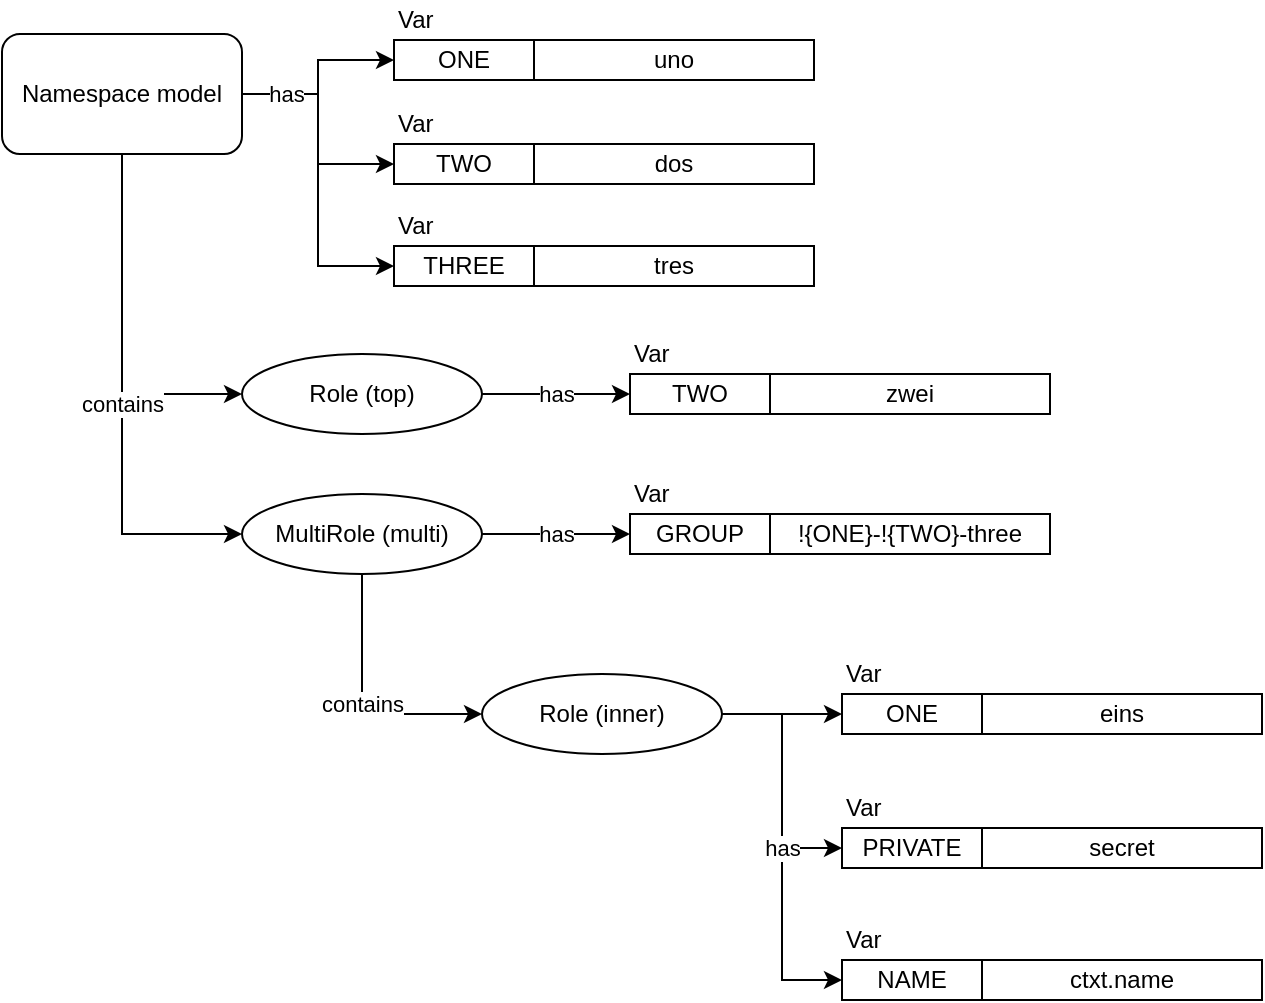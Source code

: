 <mxfile version="13.0.3" type="device"><diagram id="QWgTjLgMrOoPiY53GQrO" name="Page-1"><mxGraphModel dx="668" dy="969" grid="1" gridSize="10" guides="1" tooltips="1" connect="1" arrows="1" fold="1" page="1" pageScale="1" pageWidth="827" pageHeight="1169" math="0" shadow="0"><root><mxCell id="0"/><mxCell id="1" parent="0"/><mxCell id="QtQdYbE3i8iFML10XF8t-19" style="edgeStyle=orthogonalEdgeStyle;rounded=0;orthogonalLoop=1;jettySize=auto;html=1;entryX=0;entryY=0.5;entryDx=0;entryDy=0;" parent="1" source="QtQdYbE3i8iFML10XF8t-2" target="QtQdYbE3i8iFML10XF8t-4" edge="1"><mxGeometry relative="1" as="geometry"/></mxCell><mxCell id="QtQdYbE3i8iFML10XF8t-20" style="edgeStyle=orthogonalEdgeStyle;rounded=0;orthogonalLoop=1;jettySize=auto;html=1;entryX=0;entryY=0.5;entryDx=0;entryDy=0;" parent="1" source="QtQdYbE3i8iFML10XF8t-2" target="QtQdYbE3i8iFML10XF8t-12" edge="1"><mxGeometry relative="1" as="geometry"/></mxCell><mxCell id="QtQdYbE3i8iFML10XF8t-21" value="has" style="edgeStyle=orthogonalEdgeStyle;rounded=0;orthogonalLoop=1;jettySize=auto;html=1;entryX=0;entryY=0.5;entryDx=0;entryDy=0;" parent="1" source="QtQdYbE3i8iFML10XF8t-2" target="QtQdYbE3i8iFML10XF8t-16" edge="1"><mxGeometry x="-0.737" relative="1" as="geometry"><mxPoint as="offset"/></mxGeometry></mxCell><mxCell id="QtQdYbE3i8iFML10XF8t-23" value="" style="edgeStyle=orthogonalEdgeStyle;rounded=0;orthogonalLoop=1;jettySize=auto;html=1;entryX=0;entryY=0.5;entryDx=0;entryDy=0;" parent="1" source="QtQdYbE3i8iFML10XF8t-2" target="QtQdYbE3i8iFML10XF8t-18" edge="1"><mxGeometry x="0.333" relative="1" as="geometry"><mxPoint as="offset"/></mxGeometry></mxCell><mxCell id="QtQdYbE3i8iFML10XF8t-30" value="contains" style="edgeStyle=orthogonalEdgeStyle;rounded=0;orthogonalLoop=1;jettySize=auto;html=1;entryX=0;entryY=0.5;entryDx=0;entryDy=0;" parent="1" source="QtQdYbE3i8iFML10XF8t-2" target="QtQdYbE3i8iFML10XF8t-29" edge="1"><mxGeometry relative="1" as="geometry"/></mxCell><mxCell id="QtQdYbE3i8iFML10XF8t-2" value="Namespace model" style="rounded=1;whiteSpace=wrap;html=1;" parent="1" vertex="1"><mxGeometry x="100" y="150" width="120" height="60" as="geometry"/></mxCell><mxCell id="QtQdYbE3i8iFML10XF8t-9" value="" style="group" parent="1" vertex="1" connectable="0"><mxGeometry x="296" y="133" width="210" height="40" as="geometry"/></mxCell><mxCell id="QtQdYbE3i8iFML10XF8t-7" value="Var" style="text;html=1;strokeColor=none;fillColor=none;align=left;verticalAlign=middle;whiteSpace=wrap;rounded=0;" parent="QtQdYbE3i8iFML10XF8t-9" vertex="1"><mxGeometry width="40" height="20" as="geometry"/></mxCell><mxCell id="QtQdYbE3i8iFML10XF8t-4" value="ONE" style="rounded=0;whiteSpace=wrap;html=1;fontStyle=0" parent="QtQdYbE3i8iFML10XF8t-9" vertex="1"><mxGeometry y="20" width="70" height="20" as="geometry"/></mxCell><mxCell id="QtQdYbE3i8iFML10XF8t-5" value="uno" style="rounded=0;whiteSpace=wrap;html=1;fontStyle=0" parent="QtQdYbE3i8iFML10XF8t-9" vertex="1"><mxGeometry x="70" y="20" width="140" height="20" as="geometry"/></mxCell><mxCell id="QtQdYbE3i8iFML10XF8t-10" value="" style="group" parent="1" vertex="1" connectable="0"><mxGeometry x="296" y="185" width="210" height="40" as="geometry"/></mxCell><mxCell id="QtQdYbE3i8iFML10XF8t-11" value="Var" style="text;html=1;strokeColor=none;fillColor=none;align=left;verticalAlign=middle;whiteSpace=wrap;rounded=0;" parent="QtQdYbE3i8iFML10XF8t-10" vertex="1"><mxGeometry width="40" height="20" as="geometry"/></mxCell><mxCell id="QtQdYbE3i8iFML10XF8t-12" value="TWO" style="rounded=0;whiteSpace=wrap;html=1;fontStyle=0" parent="QtQdYbE3i8iFML10XF8t-10" vertex="1"><mxGeometry y="20" width="70" height="20" as="geometry"/></mxCell><mxCell id="QtQdYbE3i8iFML10XF8t-13" value="dos" style="rounded=0;whiteSpace=wrap;html=1;fontStyle=0" parent="QtQdYbE3i8iFML10XF8t-10" vertex="1"><mxGeometry x="70" y="20" width="140" height="20" as="geometry"/></mxCell><mxCell id="QtQdYbE3i8iFML10XF8t-14" value="" style="group" parent="1" vertex="1" connectable="0"><mxGeometry x="296" y="236" width="210" height="40" as="geometry"/></mxCell><mxCell id="QtQdYbE3i8iFML10XF8t-15" value="Var" style="text;html=1;strokeColor=none;fillColor=none;align=left;verticalAlign=middle;whiteSpace=wrap;rounded=0;" parent="QtQdYbE3i8iFML10XF8t-14" vertex="1"><mxGeometry width="40" height="20" as="geometry"/></mxCell><mxCell id="QtQdYbE3i8iFML10XF8t-16" value="THREE" style="rounded=0;whiteSpace=wrap;html=1;fontStyle=0" parent="QtQdYbE3i8iFML10XF8t-14" vertex="1"><mxGeometry y="20" width="70" height="20" as="geometry"/></mxCell><mxCell id="QtQdYbE3i8iFML10XF8t-17" value="tres" style="rounded=0;whiteSpace=wrap;html=1;fontStyle=0" parent="QtQdYbE3i8iFML10XF8t-14" vertex="1"><mxGeometry x="70" y="20" width="140" height="20" as="geometry"/></mxCell><mxCell id="QtQdYbE3i8iFML10XF8t-28" value="has" style="edgeStyle=orthogonalEdgeStyle;rounded=0;orthogonalLoop=1;jettySize=auto;html=1;entryX=0;entryY=0.5;entryDx=0;entryDy=0;" parent="1" source="QtQdYbE3i8iFML10XF8t-18" target="QtQdYbE3i8iFML10XF8t-26" edge="1"><mxGeometry relative="1" as="geometry"/></mxCell><mxCell id="QtQdYbE3i8iFML10XF8t-18" value="Role (top)" style="ellipse;whiteSpace=wrap;html=1;align=center;" parent="1" vertex="1"><mxGeometry x="220" y="310" width="120" height="40" as="geometry"/></mxCell><mxCell id="QtQdYbE3i8iFML10XF8t-24" value="" style="group" parent="1" vertex="1" connectable="0"><mxGeometry x="414" y="300" width="210" height="40" as="geometry"/></mxCell><mxCell id="QtQdYbE3i8iFML10XF8t-25" value="Var" style="text;html=1;strokeColor=none;fillColor=none;align=left;verticalAlign=middle;whiteSpace=wrap;rounded=0;" parent="QtQdYbE3i8iFML10XF8t-24" vertex="1"><mxGeometry width="40" height="20" as="geometry"/></mxCell><mxCell id="QtQdYbE3i8iFML10XF8t-26" value="TWO" style="rounded=0;whiteSpace=wrap;html=1;fontStyle=0" parent="QtQdYbE3i8iFML10XF8t-24" vertex="1"><mxGeometry y="20" width="70" height="20" as="geometry"/></mxCell><mxCell id="QtQdYbE3i8iFML10XF8t-27" value="zwei" style="rounded=0;whiteSpace=wrap;html=1;fontStyle=0" parent="QtQdYbE3i8iFML10XF8t-24" vertex="1"><mxGeometry x="70" y="20" width="140" height="20" as="geometry"/></mxCell><mxCell id="QtQdYbE3i8iFML10XF8t-35" value="has" style="edgeStyle=orthogonalEdgeStyle;rounded=0;orthogonalLoop=1;jettySize=auto;html=1;entryX=0;entryY=0.5;entryDx=0;entryDy=0;" parent="1" source="QtQdYbE3i8iFML10XF8t-29" target="QtQdYbE3i8iFML10XF8t-33" edge="1"><mxGeometry relative="1" as="geometry"/></mxCell><mxCell id="QtQdYbE3i8iFML10XF8t-37" value="contains" style="edgeStyle=orthogonalEdgeStyle;rounded=0;orthogonalLoop=1;jettySize=auto;html=1;entryX=0;entryY=0.5;entryDx=0;entryDy=0;" parent="1" source="QtQdYbE3i8iFML10XF8t-29" target="QtQdYbE3i8iFML10XF8t-36" edge="1"><mxGeometry relative="1" as="geometry"/></mxCell><mxCell id="QtQdYbE3i8iFML10XF8t-29" value="MultiRole (multi)" style="ellipse;whiteSpace=wrap;html=1;align=center;" parent="1" vertex="1"><mxGeometry x="220" y="380" width="120" height="40" as="geometry"/></mxCell><mxCell id="QtQdYbE3i8iFML10XF8t-31" value="" style="group" parent="1" vertex="1" connectable="0"><mxGeometry x="414" y="370" width="210" height="40" as="geometry"/></mxCell><mxCell id="QtQdYbE3i8iFML10XF8t-32" value="Var" style="text;html=1;strokeColor=none;fillColor=none;align=left;verticalAlign=middle;whiteSpace=wrap;rounded=0;" parent="QtQdYbE3i8iFML10XF8t-31" vertex="1"><mxGeometry width="40" height="20" as="geometry"/></mxCell><mxCell id="QtQdYbE3i8iFML10XF8t-33" value="GROUP" style="rounded=0;whiteSpace=wrap;html=1;fontStyle=0" parent="QtQdYbE3i8iFML10XF8t-31" vertex="1"><mxGeometry y="20" width="70" height="20" as="geometry"/></mxCell><mxCell id="QtQdYbE3i8iFML10XF8t-34" value="!{ONE}-!{TWO}-three" style="rounded=0;whiteSpace=wrap;html=1;fontStyle=0" parent="QtQdYbE3i8iFML10XF8t-31" vertex="1"><mxGeometry x="70" y="20" width="140" height="20" as="geometry"/></mxCell><mxCell id="QtQdYbE3i8iFML10XF8t-42" value="" style="edgeStyle=orthogonalEdgeStyle;rounded=0;orthogonalLoop=1;jettySize=auto;html=1;entryX=0;entryY=0.5;entryDx=0;entryDy=0;" parent="1" source="QtQdYbE3i8iFML10XF8t-36" target="QtQdYbE3i8iFML10XF8t-40" edge="1"><mxGeometry relative="1" as="geometry"/></mxCell><mxCell id="QtQdYbE3i8iFML10XF8t-47" value="" style="edgeStyle=orthogonalEdgeStyle;rounded=0;orthogonalLoop=1;jettySize=auto;html=1;entryX=0;entryY=0.5;entryDx=0;entryDy=0;" parent="1" source="QtQdYbE3i8iFML10XF8t-36" target="QtQdYbE3i8iFML10XF8t-45" edge="1"><mxGeometry relative="1" as="geometry"/></mxCell><mxCell id="f1fE7fv47FTd-1CxZgg1-5" value="has" style="edgeStyle=orthogonalEdgeStyle;rounded=0;orthogonalLoop=1;jettySize=auto;html=1;entryX=0;entryY=0.5;entryDx=0;entryDy=0;" edge="1" parent="1" source="QtQdYbE3i8iFML10XF8t-36" target="f1fE7fv47FTd-1CxZgg1-3"><mxGeometry relative="1" as="geometry"/></mxCell><mxCell id="QtQdYbE3i8iFML10XF8t-36" value="Role (inner)" style="ellipse;whiteSpace=wrap;html=1;align=center;" parent="1" vertex="1"><mxGeometry x="340" y="470" width="120" height="40" as="geometry"/></mxCell><mxCell id="QtQdYbE3i8iFML10XF8t-38" value="" style="group" parent="1" vertex="1" connectable="0"><mxGeometry x="520" y="460" width="210" height="40" as="geometry"/></mxCell><mxCell id="QtQdYbE3i8iFML10XF8t-39" value="Var" style="text;html=1;strokeColor=none;fillColor=none;align=left;verticalAlign=middle;whiteSpace=wrap;rounded=0;" parent="QtQdYbE3i8iFML10XF8t-38" vertex="1"><mxGeometry width="40" height="20" as="geometry"/></mxCell><mxCell id="QtQdYbE3i8iFML10XF8t-40" value="ONE" style="rounded=0;whiteSpace=wrap;html=1;fontStyle=0" parent="QtQdYbE3i8iFML10XF8t-38" vertex="1"><mxGeometry y="20" width="70" height="20" as="geometry"/></mxCell><mxCell id="QtQdYbE3i8iFML10XF8t-41" value="eins" style="rounded=0;whiteSpace=wrap;html=1;fontStyle=0" parent="QtQdYbE3i8iFML10XF8t-38" vertex="1"><mxGeometry x="70" y="20" width="140" height="20" as="geometry"/></mxCell><mxCell id="QtQdYbE3i8iFML10XF8t-43" value="" style="group" parent="1" vertex="1" connectable="0"><mxGeometry x="520" y="527" width="210" height="40" as="geometry"/></mxCell><mxCell id="QtQdYbE3i8iFML10XF8t-44" value="Var" style="text;html=1;strokeColor=none;fillColor=none;align=left;verticalAlign=middle;whiteSpace=wrap;rounded=0;" parent="QtQdYbE3i8iFML10XF8t-43" vertex="1"><mxGeometry width="40" height="20" as="geometry"/></mxCell><mxCell id="QtQdYbE3i8iFML10XF8t-45" value="PRIVATE" style="rounded=0;whiteSpace=wrap;html=1;fontStyle=0" parent="QtQdYbE3i8iFML10XF8t-43" vertex="1"><mxGeometry y="20" width="70" height="20" as="geometry"/></mxCell><mxCell id="QtQdYbE3i8iFML10XF8t-46" value="secret" style="rounded=0;whiteSpace=wrap;html=1;fontStyle=0" parent="QtQdYbE3i8iFML10XF8t-43" vertex="1"><mxGeometry x="70" y="20" width="140" height="20" as="geometry"/></mxCell><mxCell id="f1fE7fv47FTd-1CxZgg1-1" value="" style="group" vertex="1" connectable="0" parent="1"><mxGeometry x="520" y="593" width="210" height="40" as="geometry"/></mxCell><mxCell id="f1fE7fv47FTd-1CxZgg1-2" value="Var" style="text;html=1;strokeColor=none;fillColor=none;align=left;verticalAlign=middle;whiteSpace=wrap;rounded=0;" vertex="1" parent="f1fE7fv47FTd-1CxZgg1-1"><mxGeometry width="40" height="20" as="geometry"/></mxCell><mxCell id="f1fE7fv47FTd-1CxZgg1-3" value="NAME" style="rounded=0;whiteSpace=wrap;html=1;fontStyle=0" vertex="1" parent="f1fE7fv47FTd-1CxZgg1-1"><mxGeometry y="20" width="70" height="20" as="geometry"/></mxCell><mxCell id="f1fE7fv47FTd-1CxZgg1-4" value="ctxt.name" style="rounded=0;whiteSpace=wrap;html=1;fontStyle=0" vertex="1" parent="f1fE7fv47FTd-1CxZgg1-1"><mxGeometry x="70" y="20" width="140" height="20" as="geometry"/></mxCell></root></mxGraphModel></diagram></mxfile>